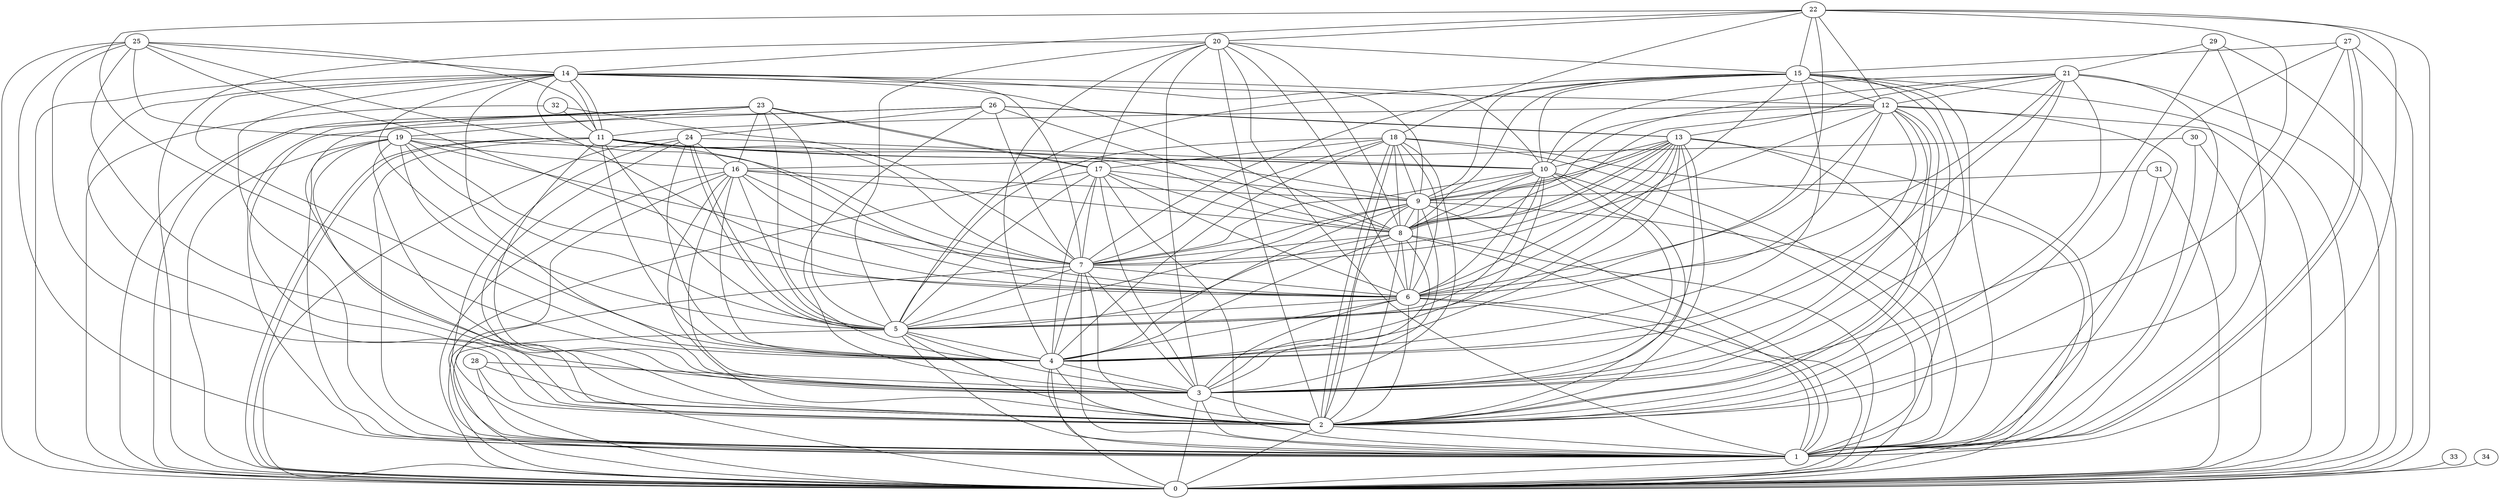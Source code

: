 graph G {
0;
1;
2;
3;
4;
5;
6;
7;
8;
9;
10;
11;
12;
13;
14;
15;
16;
17;
18;
19;
20;
21;
22;
23;
24;
25;
26;
27;
28;
29;
30;
31;
32;
33;
34;
34--0 ;
33--0 ;
32--11 ;
32--7 ;
32--0 ;
31--9 ;
31--0 ;
31--1 ;
30--16 ;
30--0 ;
30--1 ;
29--1 ;
29--21 ;
29--2 ;
29--0 ;
28--3 ;
28--0 ;
28--2 ;
28--1 ;
27--2 ;
27--1 ;
27--3 ;
27--15 ;
27--1 ;
27--0 ;
26--24 ;
26--13 ;
26--8 ;
26--0 ;
26--3 ;
26--13 ;
26--7 ;
26--2 ;
25--11 ;
25--3 ;
25--14 ;
25--19 ;
25--6 ;
25--1 ;
25--7 ;
25--0 ;
25--2 ;
24--5 ;
24--10 ;
24--16 ;
24--5 ;
24--2 ;
24--1 ;
24--4 ;
24--0 ;
23--17 ;
23--19 ;
23--17 ;
23--1 ;
23--5 ;
23--16 ;
23--0 ;
23--2 ;
23--4 ;
22--15 ;
22--18 ;
22--20 ;
22--12 ;
22--14 ;
22--1 ;
22--6 ;
22--4 ;
22--2 ;
22--0 ;
21--6 ;
21--1 ;
21--2 ;
21--10 ;
21--13 ;
21--12 ;
21--8 ;
21--0 ;
21--3 ;
21--4 ;
20--2 ;
20--17 ;
20--1 ;
20--15 ;
20--4 ;
20--5 ;
20--0 ;
20--6 ;
20--3 ;
20--8 ;
19--16 ;
19--0 ;
19--4 ;
19--2 ;
19--6 ;
19--8 ;
19--5 ;
19--7 ;
19--1 ;
19--3 ;
18--9 ;
18--17 ;
18--1 ;
18--8 ;
18--2 ;
18--4 ;
18--5 ;
18--6 ;
18--2 ;
18--3 ;
18--0 ;
18--7 ;
17--8 ;
17--9 ;
17--3 ;
17--4 ;
17--1 ;
17--5 ;
17--6 ;
17--7 ;
17--0 ;
16--9 ;
16--3 ;
16--4 ;
16--0 ;
16--1 ;
16--6 ;
16--7 ;
16--2 ;
16--5 ;
16--8 ;
15--2 ;
15--8 ;
15--12 ;
15--6 ;
15--0 ;
15--4 ;
15--1 ;
15--9 ;
15--3 ;
15--5 ;
15--7 ;
15--10 ;
14--1 ;
14--12 ;
14--2 ;
14--8 ;
14--11 ;
14--11 ;
14--5 ;
14--7 ;
14--0 ;
14--6 ;
14--10 ;
14--4 ;
14--3 ;
14--9 ;
13--8 ;
13--9 ;
13--8 ;
13--10 ;
13--3 ;
13--6 ;
13--9 ;
13--7 ;
13--0 ;
13--4 ;
13--2 ;
13--5 ;
13--1 ;
12--5 ;
12--8 ;
12--7 ;
12--2 ;
12--2 ;
12--10 ;
12--4 ;
12--1 ;
12--0 ;
12--11 ;
12--6 ;
12--3 ;
11--1 ;
11--10 ;
11--5 ;
11--6 ;
11--0 ;
11--0 ;
11--10 ;
11--3 ;
11--9 ;
11--4 ;
11--7 ;
10--9 ;
10--2 ;
10--7 ;
10--1 ;
10--6 ;
10--4 ;
10--8 ;
10--5 ;
10--3 ;
9--2 ;
9--5 ;
9--7 ;
9--6 ;
9--4 ;
9--1 ;
9--8 ;
9--3 ;
9--0 ;
8--2 ;
8--1 ;
8--4 ;
8--3 ;
8--5 ;
8--0 ;
8--7 ;
8--6 ;
7--2 ;
7--1 ;
7--4 ;
7--5 ;
7--0 ;
7--6 ;
7--3 ;
6--3 ;
6--4 ;
6--5 ;
6--0 ;
6--1 ;
6--2 ;
5--3 ;
5--1 ;
5--2 ;
5--0 ;
5--4 ;
4--3 ;
4--1 ;
4--2 ;
4--0 ;
3--2 ;
3--1 ;
3--0 ;
2--1 ;
2--0 ;
1--0 ;
}
